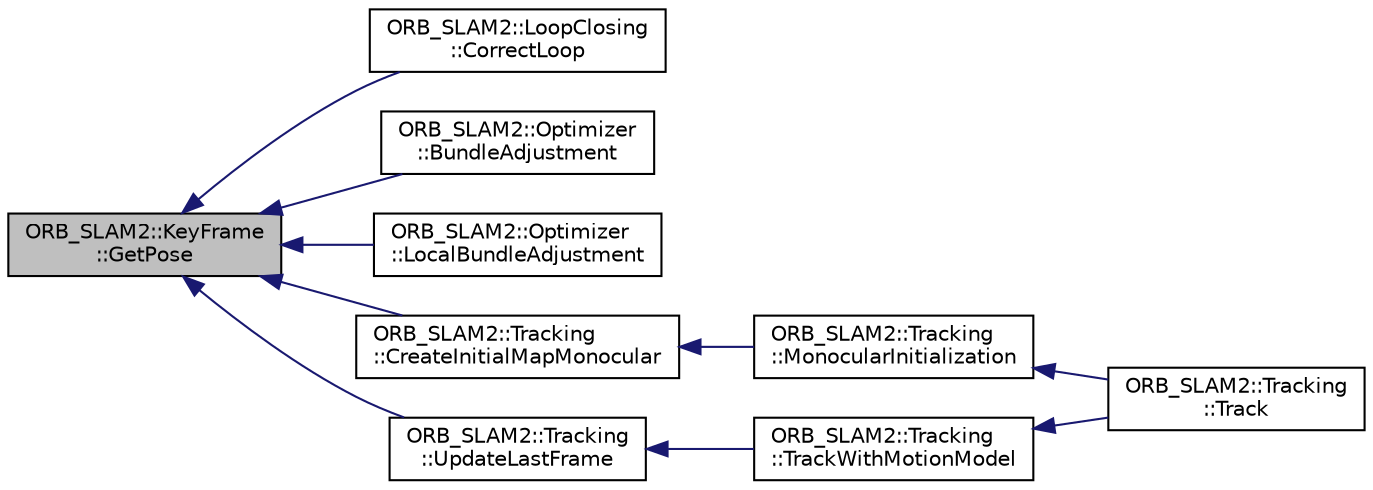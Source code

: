 digraph "ORB_SLAM2::KeyFrame::GetPose"
{
  edge [fontname="Helvetica",fontsize="10",labelfontname="Helvetica",labelfontsize="10"];
  node [fontname="Helvetica",fontsize="10",shape=record];
  rankdir="LR";
  Node74 [label="ORB_SLAM2::KeyFrame\l::GetPose",height=0.2,width=0.4,color="black", fillcolor="grey75", style="filled", fontcolor="black"];
  Node74 -> Node75 [dir="back",color="midnightblue",fontsize="10",style="solid",fontname="Helvetica"];
  Node75 [label="ORB_SLAM2::LoopClosing\l::CorrectLoop",height=0.2,width=0.4,color="black", fillcolor="white", style="filled",URL="$class_o_r_b___s_l_a_m2_1_1_loop_closing.html#aa007e0678582ec0de5d71280d23af540",tooltip="闭环 "];
  Node74 -> Node76 [dir="back",color="midnightblue",fontsize="10",style="solid",fontname="Helvetica"];
  Node76 [label="ORB_SLAM2::Optimizer\l::BundleAdjustment",height=0.2,width=0.4,color="black", fillcolor="white", style="filled",URL="$class_o_r_b___s_l_a_m2_1_1_optimizer.html#aac6bf926792ed8a013d64897879a89ec",tooltip="bundle adjustment Optimization "];
  Node74 -> Node77 [dir="back",color="midnightblue",fontsize="10",style="solid",fontname="Helvetica"];
  Node77 [label="ORB_SLAM2::Optimizer\l::LocalBundleAdjustment",height=0.2,width=0.4,color="black", fillcolor="white", style="filled",URL="$class_o_r_b___s_l_a_m2_1_1_optimizer.html#ab70e0b4f366b65a0c1ae8b2def19d339",tooltip="Local Bundle Adjustment. "];
  Node74 -> Node78 [dir="back",color="midnightblue",fontsize="10",style="solid",fontname="Helvetica"];
  Node78 [label="ORB_SLAM2::Tracking\l::CreateInitialMapMonocular",height=0.2,width=0.4,color="black", fillcolor="white", style="filled",URL="$class_o_r_b___s_l_a_m2_1_1_tracking.html#afeb077c81cd700d779348b80698086e8",tooltip="CreateInitialMapMonocular. "];
  Node78 -> Node79 [dir="back",color="midnightblue",fontsize="10",style="solid",fontname="Helvetica"];
  Node79 [label="ORB_SLAM2::Tracking\l::MonocularInitialization",height=0.2,width=0.4,color="black", fillcolor="white", style="filled",URL="$class_o_r_b___s_l_a_m2_1_1_tracking.html#a7e81c68bb6ced27fcbfa2edec38ef6e0",tooltip="单目的地图初始化 "];
  Node79 -> Node80 [dir="back",color="midnightblue",fontsize="10",style="solid",fontname="Helvetica"];
  Node80 [label="ORB_SLAM2::Tracking\l::Track",height=0.2,width=0.4,color="black", fillcolor="white", style="filled",URL="$class_o_r_b___s_l_a_m2_1_1_tracking.html#af1f2c9c533642d8c33854540e90d1918",tooltip="Main tracking function. It is independent of the input sensor. "];
  Node74 -> Node81 [dir="back",color="midnightblue",fontsize="10",style="solid",fontname="Helvetica"];
  Node81 [label="ORB_SLAM2::Tracking\l::UpdateLastFrame",height=0.2,width=0.4,color="black", fillcolor="white", style="filled",URL="$class_o_r_b___s_l_a_m2_1_1_tracking.html#aa84a20277d5bd022b527d79a58830bc5",tooltip="双目或rgbd摄像头根据深度值为上一帧产生新的MapPoints "];
  Node81 -> Node82 [dir="back",color="midnightblue",fontsize="10",style="solid",fontname="Helvetica"];
  Node82 [label="ORB_SLAM2::Tracking\l::TrackWithMotionModel",height=0.2,width=0.4,color="black", fillcolor="white", style="filled",URL="$class_o_r_b___s_l_a_m2_1_1_tracking.html#aca19f1d69b30a6c6e49281d422ac8298",tooltip="根据匀速度模型对上一帧的MapPoints进行跟踪 "];
  Node82 -> Node80 [dir="back",color="midnightblue",fontsize="10",style="solid",fontname="Helvetica"];
}
